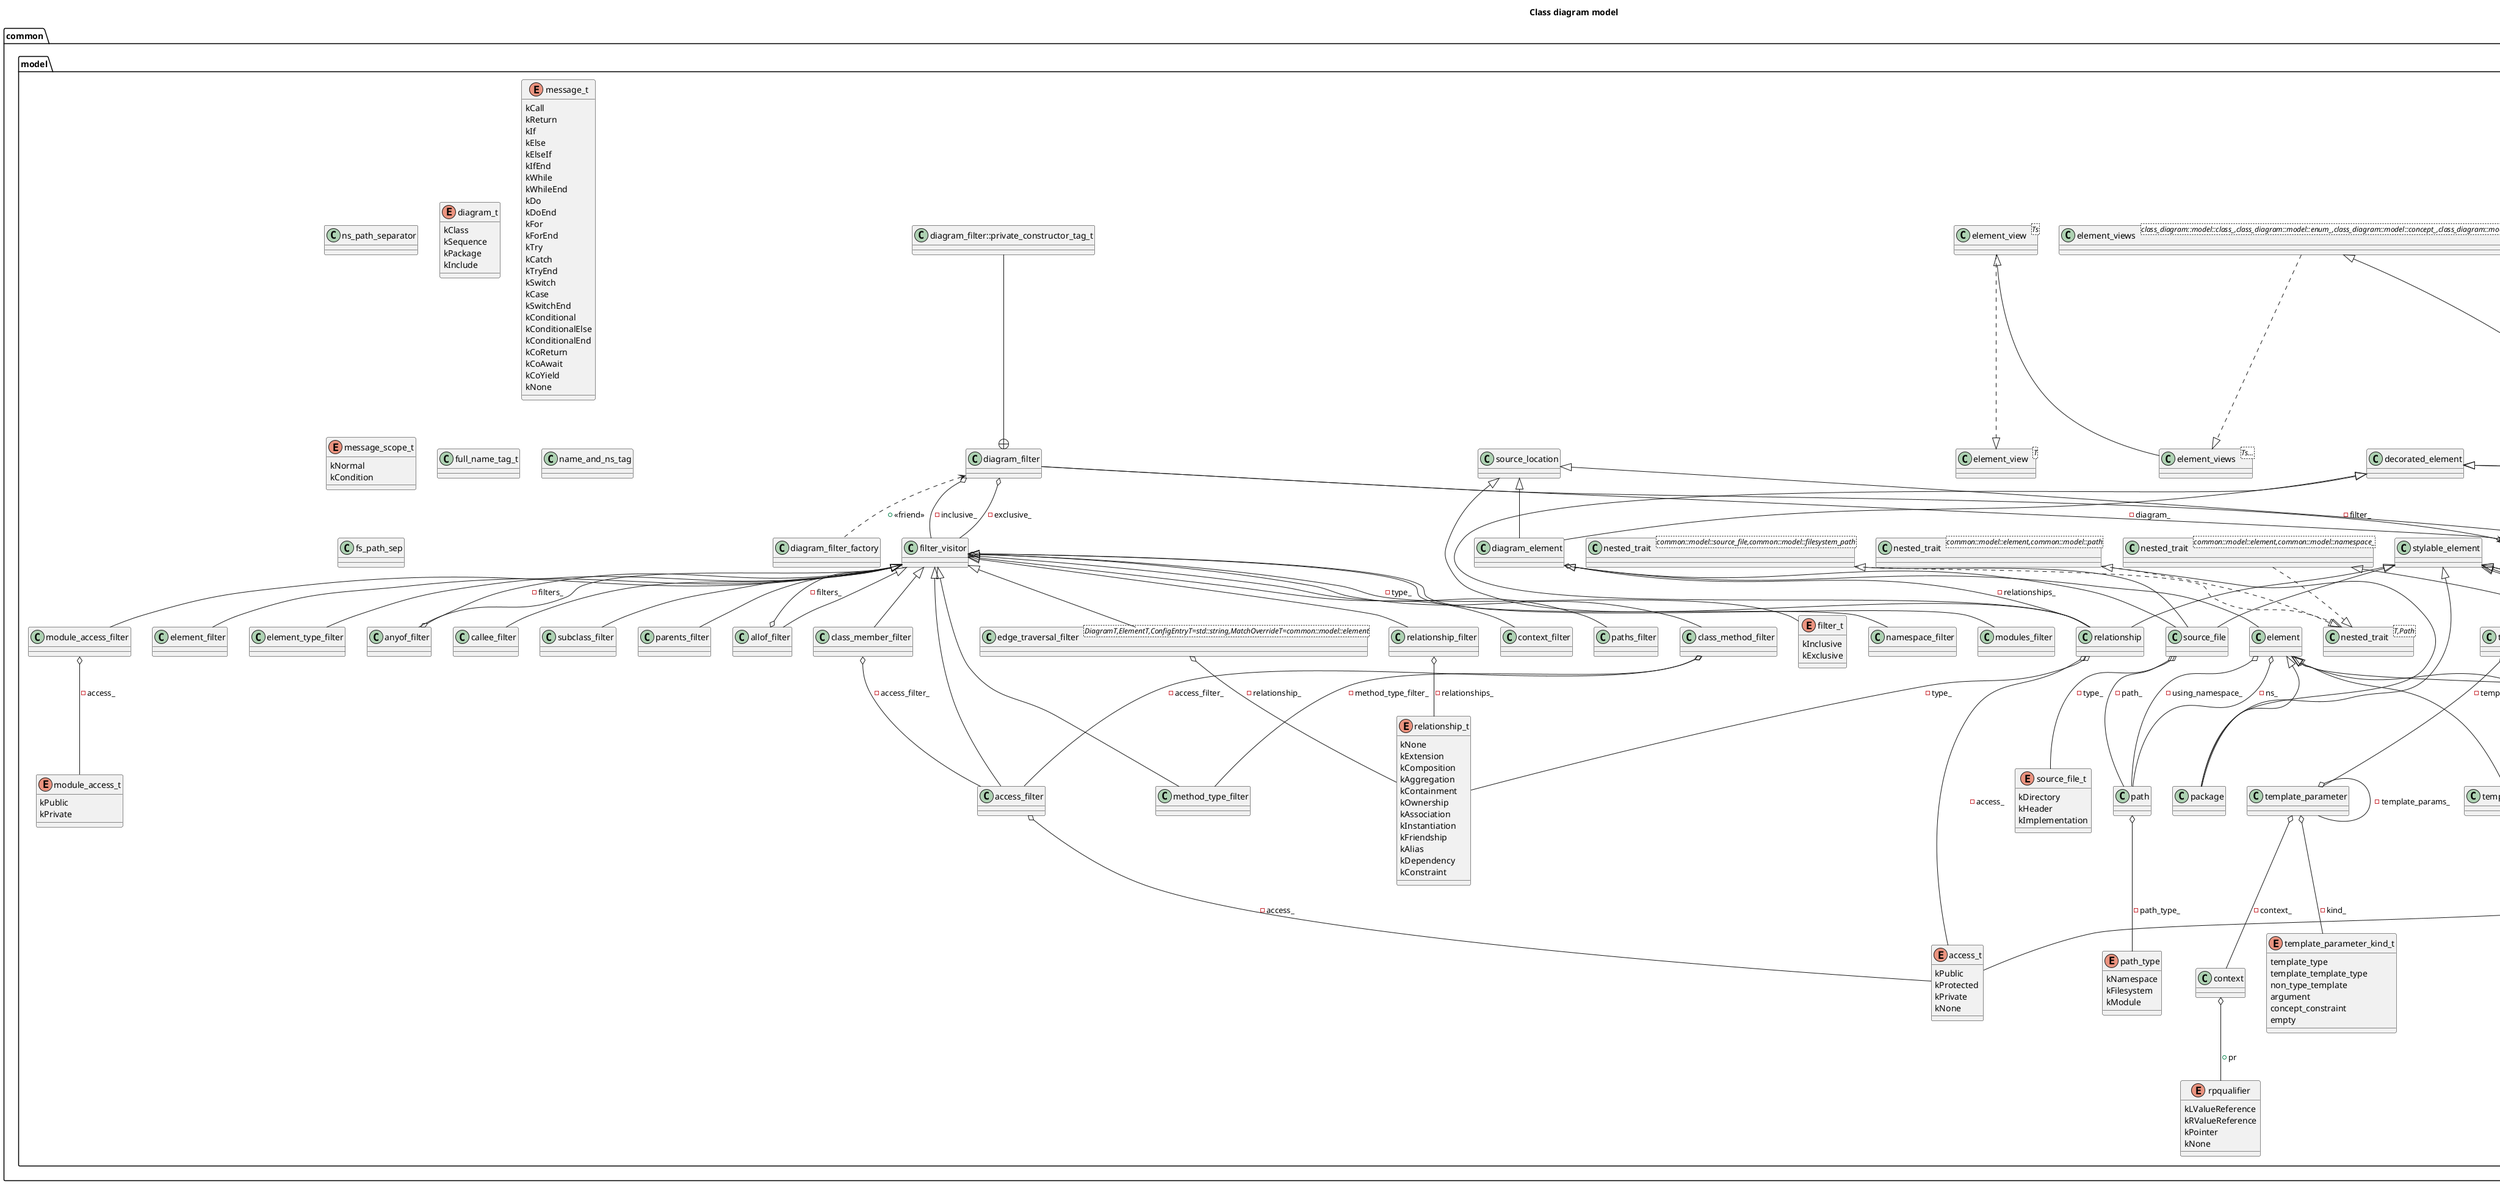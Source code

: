 @startuml
title Class diagram model
package [common] as C_0002532840279361781187 {
package [model] as C_0000669774451444102653 {
class "source_location" as C_0007162092657467521843
class C_0007162092657467521843 [[classclanguml_1_1common_1_1model_1_1source__location.html{Base class of all diagram elements that have source location.}]] {
__
}
enum "path_type" as C_0016255347626076472797
enum C_0016255347626076472797 [[enumclanguml_1_1common_1_1model_1_1path__type.html{Type of diagram path}]] {
kNamespace
kFilesystem
kModule
}
class "path" as C_0006758698337325774198
class C_0006758698337325774198 [[classclanguml_1_1common_1_1model_1_1path.html{Diagram path}]] {
__
}
class "ns_path_separator" as C_0010655386284821382926
class C_0010655386284821382926 [[structclanguml_1_1common_1_1model_1_1ns__path__separator.html{ns_path_separator}]] {
__
}
enum "diagram_t" as C_0007288192087020178058
enum C_0007288192087020178058 [[enumclanguml_1_1common_1_1model_1_1diagram__t.html{diagram_t}]] {
kClass
kSequence
kPackage
kInclude
}
enum "module_access_t" as C_0006969247586605750999
enum C_0006969247586605750999 [[enumclanguml_1_1common_1_1model_1_1module__access__t.html{module_access_t}]] {
kPublic
kPrivate
}
enum "access_t" as C_0016616250741959063654
enum C_0016616250741959063654 [[enumclanguml_1_1common_1_1model_1_1access__t.html{access_t}]] {
kPublic
kProtected
kPrivate
kNone
}
enum "relationship_t" as C_0001833121281440583606
enum C_0001833121281440583606 [[enumclanguml_1_1common_1_1model_1_1relationship__t.html{relationship_t}]] {
kNone
kExtension
kComposition
kAggregation
kContainment
kOwnership
kAssociation
kInstantiation
kFriendship
kAlias
kDependency
kConstraint
}
enum "message_t" as C_0012990663881099729824
enum C_0012990663881099729824 [[enumclanguml_1_1common_1_1model_1_1message__t.html{message_t}]] {
kCall
kReturn
kIf
kElse
kElseIf
kIfEnd
kWhile
kWhileEnd
kDo
kDoEnd
kFor
kForEnd
kTry
kCatch
kTryEnd
kSwitch
kCase
kSwitchEnd
kConditional
kConditionalElse
kConditionalEnd
kCoReturn
kCoAwait
kCoYield
kNone
}
enum "message_scope_t" as C_0001622873702655788086
enum C_0001622873702655788086 [[enumclanguml_1_1common_1_1model_1_1message__scope__t.html{message_scope_t}]] {
kNormal
kCondition
}
class "decorated_element" as C_0008936819060997384951
class C_0008936819060997384951 [[classclanguml_1_1common_1_1model_1_1decorated__element.html{Base class for decorated diagram elements}]] {
__
}
class "stylable_element" as C_0016622768607835415521
class C_0016622768607835415521 [[classclanguml_1_1common_1_1model_1_1stylable__element.html{Diagram elements to which style can be applied.}]] {
__
}
class "relationship" as C_0016370694070378943411
class C_0016370694070378943411 [[classclanguml_1_1common_1_1model_1_1relationship.html{Class representing any relationship other than inheritance}]] {
__
}
class "full_name_tag_t" as C_0008055211364012910024
class C_0008055211364012910024 [[structclanguml_1_1common_1_1model_1_1full__name__tag__t.html{full_name_tag_t}]] {
__
}
class "name_and_ns_tag" as C_0017789505560089675948
class C_0017789505560089675948 [[structclanguml_1_1common_1_1model_1_1name__and__ns__tag.html{name_and_ns_tag}]] {
__
}
class "diagram_element" as C_0008588005715032923314
class C_0008588005715032923314 [[classclanguml_1_1common_1_1model_1_1diagram__element.html{Base class for standalone diagram elements.}]] {
__
}
enum "template_parameter_kind_t" as C_0002899271625383948189
enum C_0002899271625383948189 [[enumclanguml_1_1common_1_1model_1_1template__parameter__kind__t.html{template_parameter_kind_t}]] {
template_type
template_template_type
non_type_template
argument
concept_constraint
empty
}
enum "rpqualifier" as C_0017544883041375810356
enum C_0017544883041375810356 [[enumclanguml_1_1common_1_1model_1_1rpqualifier.html{rpqualifier}]] {
kLValueReference
kRValueReference
kPointer
kNone
}
class "context" as C_0006767826637291167780
class C_0006767826637291167780 [[structclanguml_1_1common_1_1model_1_1context.html{context}]] {
__
}
class "template_parameter" as C_0001425108501944636238
class C_0001425108501944636238 [[classclanguml_1_1common_1_1model_1_1template__parameter.html{Represents template parameter, template arguments or concept         constraints}]] {
__
}
class "element" as C_0016556163051475263500
class C_0016556163051475263500 [[classclanguml_1_1common_1_1model_1_1element.html{Base class for any element qualified by namespace.}]] {
__
}
class "template_trait" as C_0003717723700041732716
class C_0003717723700041732716 [[classclanguml_1_1common_1_1model_1_1template__trait.html{Common interface for template diagram elements.}]] {
__
}
class "template_element" as C_0013384831159811298387
class C_0013384831159811298387 [[classclanguml_1_1common_1_1model_1_1template__element.html{Base class for any element qualified by namespace.}]] {
__
}
class "nested_trait<T,Path>" as C_0007129669985754476498
class C_0007129669985754476498 [[classclanguml_1_1common_1_1model_1_1nested__trait.html{Base class for elements nested in the diagram.}]] {
__
}
enum "source_file_t" as C_0011921262880242400910
enum C_0011921262880242400910 [[enumclanguml_1_1common_1_1model_1_1source__file__t.html{source_file_t}]] {
kDirectory
kHeader
kImplementation
}
class "fs_path_sep" as C_0005122065303139962793
class C_0005122065303139962793 [[structclanguml_1_1common_1_1model_1_1fs__path__sep.html{fs_path_sep}]] {
__
}
class "nested_trait<common::model::source_file,common::model::filesystem_path>" as C_0012891720332235399601
class C_0012891720332235399601 [[classclanguml_1_1common_1_1model_1_1nested__trait.html{nested_trait}]] {
__
}
class "source_file" as C_0006285717704576425038
class C_0006285717704576425038 [[classclanguml_1_1common_1_1model_1_1source__file.html{Diagram element representing some file or directory.}]] {
__
}
class "diagram" as C_0001576551882566686996
class C_0001576551882566686996 [[classclanguml_1_1common_1_1model_1_1diagram.html{Base class for all diagram models}]] {
__
}
class "element_view<T>" as C_0014290881841292490213
class C_0014290881841292490213 [[classclanguml_1_1common_1_1model_1_1element__view.html{element_view}]] {
__
}
class "element_view<Ts>" as C_0016060342263910724057
class C_0016060342263910724057 [[classclanguml_1_1common_1_1model_1_1element__view.html{element_view}]] {
__
}
class "element_views<Ts...>" as C_0000442317801108185645
class C_0000442317801108185645 [[structclanguml_1_1common_1_1model_1_1element__views.html{element_views}]] {
__
}
class "nested_trait<common::model::element,common::model::path>" as C_0015066935078142509054
class C_0015066935078142509054 [[classclanguml_1_1common_1_1model_1_1nested__trait.html{nested_trait}]] {
__
}
class "package" as C_0017146293478645494837
class C_0017146293478645494837 [[classclanguml_1_1common_1_1model_1_1package.html{Diagram element representing namespace or directory package}]] {
__
}
class "element_views<class_diagram::model::class_,class_diagram::model::enum_,class_diagram::model::concept_,class_diagram::model::objc_interface>" as C_0015081577551383302982
class C_0015081577551383302982 [[classclanguml_1_1common_1_1model_1_1element__views.html{element_views}]] {
__
}
class "nested_trait<common::model::element,common::model::namespace_>" as C_0000875139725026606268
class C_0000875139725026606268 [[classclanguml_1_1common_1_1model_1_1nested__trait.html{nested_trait}]] {
__
}
enum "filter_t" as C_0015453332803030149602
enum C_0015453332803030149602 [[enumclanguml_1_1common_1_1model_1_1filter__t.html{filter_t}]] {
kInclusive
kExclusive
}
class "filter_visitor" as C_0003755664421485538512
class C_0003755664421485538512 [[classclanguml_1_1common_1_1model_1_1filter__visitor.html{Base class for any diagram filter.}]] {
__
}
class "anyof_filter" as C_0004846633653196508605
class C_0004846633653196508605 [[structclanguml_1_1common_1_1model_1_1anyof__filter.html{anyof_filter}]] {
__
}
class "allof_filter" as C_0008681673430919411882
class C_0008681673430919411882 [[structclanguml_1_1common_1_1model_1_1allof__filter.html{allof_filter}]] {
__
}
class "namespace_filter" as C_0014529922051766561513
class C_0014529922051766561513 [[structclanguml_1_1common_1_1model_1_1namespace__filter.html{namespace_filter}]] {
__
}
class "modules_filter" as C_0018235506892675596161
class C_0018235506892675596161 [[structclanguml_1_1common_1_1model_1_1modules__filter.html{modules_filter}]] {
__
}
class "element_filter" as C_0005522729892949283391
class C_0005522729892949283391 [[structclanguml_1_1common_1_1model_1_1element__filter.html{element_filter}]] {
__
}
class "element_type_filter" as C_0016413347653743218402
class C_0016413347653743218402 [[structclanguml_1_1common_1_1model_1_1element__type__filter.html{element_type_filter}]] {
__
}
class "method_type_filter" as C_0015178953694360295900
class C_0015178953694360295900 [[structclanguml_1_1common_1_1model_1_1method__type__filter.html{method_type_filter}]] {
__
}
class "callee_filter" as C_0009586729560943033114
class C_0009586729560943033114 [[structclanguml_1_1common_1_1model_1_1callee__filter.html{callee_filter}]] {
__
}
class "subclass_filter" as C_0011119356209474014086
class C_0011119356209474014086 [[structclanguml_1_1common_1_1model_1_1subclass__filter.html{subclass_filter}]] {
__
}
class "parents_filter" as C_0014190027896959020338
class C_0014190027896959020338 [[structclanguml_1_1common_1_1model_1_1parents__filter.html{parents_filter}]] {
__
}
class "edge_traversal_filter<DiagramT,ElementT,ConfigEntryT=std::string,MatchOverrideT=common::model::element>" as C_0011978821643502128904
class C_0011978821643502128904 [[structclanguml_1_1common_1_1model_1_1edge__traversal__filter.html{Common template for filters involving traversing relationship graph.}]] {
__
}
class "relationship_filter" as C_0009565704064810099821
class C_0009565704064810099821 [[structclanguml_1_1common_1_1model_1_1relationship__filter.html{relationship_filter}]] {
__
}
class "access_filter" as C_0008785474747591996724
class C_0008785474747591996724 [[structclanguml_1_1common_1_1model_1_1access__filter.html{access_filter}]] {
__
}
class "module_access_filter" as C_0015952402022523334996
class C_0015952402022523334996 [[structclanguml_1_1common_1_1model_1_1module__access__filter.html{module_access_filter}]] {
__
}
class "context_filter" as C_0016629349577908476453
class C_0016629349577908476453 [[structclanguml_1_1common_1_1model_1_1context__filter.html{context_filter}]] {
__
}
class "paths_filter" as C_0006652291670129478083
class C_0006652291670129478083 [[structclanguml_1_1common_1_1model_1_1paths__filter.html{paths_filter}]] {
__
}
class "class_method_filter" as C_0012630714920699568214
class C_0012630714920699568214 [[structclanguml_1_1common_1_1model_1_1class__method__filter.html{class_method_filter}]] {
__
}
class "class_member_filter" as C_0005413465939996691743
class C_0005413465939996691743 [[structclanguml_1_1common_1_1model_1_1class__member__filter.html{class_member_filter}]] {
__
}
class "diagram_filter" as C_0016433125554160293965
class C_0016433125554160293965 [[classclanguml_1_1common_1_1model_1_1diagram__filter.html{Composite of all diagrams filters.}]] {
__
}
class "diagram_filter::private_constructor_tag_t" as C_0004875546475450307527
class C_0004875546475450307527 [[structclanguml_1_1common_1_1model_1_1diagram__filter_1_1private__constructor__tag__t.html{diagram_filter::private_constructor_tag_t}]] {
__
}
class "diagram_filter_factory" as C_0011768847127831739904
class C_0011768847127831739904 [[classclanguml_1_1common_1_1model_1_1diagram__filter__factory.html{diagram_filter_factory}]] {
__
}
}
}
package [class_diagram] as C_0017921336289613804855 {
package [model] as C_0007176993879715460962 {
class "class_element" as C_0004846934894930864299
class C_0004846934894930864299 [[classclanguml_1_1class__diagram_1_1model_1_1class__element.html{Base class for class elements (e.g. member or method).}]] {
__
}
class "class_member_base" as C_0014241292626575163322
class C_0014241292626575163322 [[classclanguml_1_1class__diagram_1_1model_1_1class__member__base.html{Generic class member model.}]] {
__
}
class "class_member" as C_0014370262096868218046
class C_0014370262096868218046 [[classclanguml_1_1class__diagram_1_1model_1_1class__member.html{Class member model.}]] {
__
}
class "method_parameter" as C_0004845352266951408403
class C_0004845352266951408403 [[classclanguml_1_1class__diagram_1_1model_1_1method__parameter.html{Model of a method parameter.}]] {
__
}
class "class_method_base" as C_0018032026899693266441
class C_0018032026899693266441 [[classclanguml_1_1class__diagram_1_1model_1_1class__method__base.html{Class method model.}]] {
__
}
class "class_method" as C_0001633165731746789371
class C_0001633165731746789371 [[classclanguml_1_1class__diagram_1_1model_1_1class__method.html{Class method model.}]] {
__
}
class "class_" as C_0010336274859733225462
class C_0010336274859733225462 [[classclanguml_1_1class__diagram_1_1model_1_1class__.html{Diagram element representing a class or class template.}]] {
__
}
class "concept_" as C_0010998792414017796003
class C_0010998792414017796003 [[classclanguml_1_1class__diagram_1_1model_1_1concept__.html{Model of C++ concept.}]] {
__
}
class "enum_" as C_0005795143816749204050
class C_0005795143816749204050 [[classclanguml_1_1class__diagram_1_1model_1_1enum__.html{Diagram element representing an enum.}]] {
__
}
class "objc_member" as C_0007364672229966928495
class C_0007364672229966928495 [[classclanguml_1_1class__diagram_1_1model_1_1objc__member.html{ObjC class member model.}]] {
__
}
class "objc_method" as C_0002175636676684225778
class C_0002175636676684225778 [[classclanguml_1_1class__diagram_1_1model_1_1objc__method.html{ObjC class method model.}]] {
__
}
class "objc_interface" as C_0010166346108406727066
class C_0010166346108406727066 [[classclanguml_1_1class__diagram_1_1model_1_1objc__interface.html{Diagram element representing an ObjC interface.}]] {
__
}
class "diagram" as C_0007315456613526221498
class C_0007315456613526221498 [[classclanguml_1_1class__diagram_1_1model_1_1diagram.html{Class representing a class diagram.}]] {
__
}
}
}
C_0006758698337325774198 o-- C_0016255347626076472797 [[{path_type_}]] : -path_type_
C_0016370694070378943411 o-- C_0001833121281440583606 [[{type_}]] : -type_
C_0016370694070378943411 o-- C_0016616250741959063654 [[{access_}]] : -access_
C_0008936819060997384951 <|-- C_0016370694070378943411
C_0016622768607835415521 <|-- C_0016370694070378943411
C_0007162092657467521843 <|-- C_0016370694070378943411
C_0008588005715032923314 o-- C_0016370694070378943411 [[{relationships_}]] : -relationships_
C_0008936819060997384951 <|-- C_0008588005715032923314
C_0007162092657467521843 <|-- C_0008588005715032923314
C_0006767826637291167780 o-- C_0017544883041375810356 [[{pr}]] : +pr
C_0001425108501944636238 o-- C_0002899271625383948189 [[{kind_}]] : -kind_
C_0001425108501944636238 o-- C_0006767826637291167780 [[{context_}]] : -context_
C_0001425108501944636238 o-- C_0001425108501944636238 [[{template_params_}]] : -template_params_
C_0016556163051475263500 o-- C_0006758698337325774198 [[{ns_}]] : -ns_
C_0016556163051475263500 o-- C_0006758698337325774198 [[{using_namespace_}]] : -using_namespace_
C_0008588005715032923314 <|-- C_0016556163051475263500
C_0003717723700041732716 o-- C_0001425108501944636238 [[{templates_}]] : -templates_
C_0016556163051475263500 <|-- C_0013384831159811298387
C_0003717723700041732716 <|-- C_0013384831159811298387
C_0012891720332235399601 ..|> C_0007129669985754476498
C_0006285717704576425038 o-- C_0006758698337325774198 [[{path_}]] : -path_
C_0006285717704576425038 o-- C_0011921262880242400910 [[{type_}]] : -type_
C_0008588005715032923314 <|-- C_0006285717704576425038
C_0016622768607835415521 <|-- C_0006285717704576425038
C_0012891720332235399601 <|-- C_0006285717704576425038
C_0001576551882566686996 o-- C_0016433125554160293965 [[{filter_}]] : -filter_
C_0016060342263910724057 ..|> C_0014290881841292490213
C_0016060342263910724057 <|-- C_0000442317801108185645
C_0015066935078142509054 ..|> C_0007129669985754476498
C_0016556163051475263500 <|-- C_0017146293478645494837
C_0016622768607835415521 <|-- C_0017146293478645494837
C_0015066935078142509054 <|-- C_0017146293478645494837
C_0015081577551383302982 ..|> C_0000442317801108185645
C_0000875139725026606268 ..|> C_0007129669985754476498
C_0003755664421485538512 o-- C_0015453332803030149602 [[{type_}]] : -type_
C_0004846633653196508605 o-- C_0003755664421485538512 [[{filters_}]] : -filters_
C_0003755664421485538512 <|-- C_0004846633653196508605
C_0008681673430919411882 o-- C_0003755664421485538512 [[{filters_}]] : -filters_
C_0003755664421485538512 <|-- C_0008681673430919411882
C_0003755664421485538512 <|-- C_0014529922051766561513
C_0003755664421485538512 <|-- C_0018235506892675596161
C_0003755664421485538512 <|-- C_0005522729892949283391
C_0003755664421485538512 <|-- C_0016413347653743218402
C_0003755664421485538512 <|-- C_0015178953694360295900
C_0003755664421485538512 <|-- C_0009586729560943033114
C_0003755664421485538512 <|-- C_0011119356209474014086
C_0003755664421485538512 <|-- C_0014190027896959020338
C_0011978821643502128904 o-- C_0001833121281440583606 [[{relationship_}]] : -relationship_
C_0003755664421485538512 <|-- C_0011978821643502128904
C_0009565704064810099821 o-- C_0001833121281440583606 [[{relationships_}]] : -relationships_
C_0003755664421485538512 <|-- C_0009565704064810099821
C_0008785474747591996724 o-- C_0016616250741959063654 [[{access_}]] : -access_
C_0003755664421485538512 <|-- C_0008785474747591996724
C_0015952402022523334996 o-- C_0006969247586605750999 [[{access_}]] : -access_
C_0003755664421485538512 <|-- C_0015952402022523334996
C_0003755664421485538512 <|-- C_0016629349577908476453
C_0003755664421485538512 <|-- C_0006652291670129478083
C_0012630714920699568214 o-- C_0008785474747591996724 [[{access_filter_}]] : -access_filter_
C_0012630714920699568214 o-- C_0015178953694360295900 [[{method_type_filter_}]] : -method_type_filter_
C_0003755664421485538512 <|-- C_0012630714920699568214
C_0005413465939996691743 o-- C_0008785474747591996724 [[{access_filter_}]] : -access_filter_
C_0003755664421485538512 <|-- C_0005413465939996691743
C_0016433125554160293965 o-- C_0003755664421485538512 [[{inclusive_}]] : -inclusive_
C_0016433125554160293965 o-- C_0003755664421485538512 [[{exclusive_}]] : -exclusive_
C_0016433125554160293965 --> C_0001576551882566686996 [[{diagram_}]] : -diagram_
C_0016433125554160293965 <.. C_0011768847127831739904 : +<<friend>>
C_0004875546475450307527 --+ C_0016433125554160293965
C_0004846934894930864299 o-- C_0016616250741959063654 [[{access_}]] : -access_
C_0008936819060997384951 <|-- C_0004846934894930864299
C_0007162092657467521843 <|-- C_0004846934894930864299
C_0004846934894930864299 <|-- C_0014241292626575163322
C_0014241292626575163322 <|-- C_0014370262096868218046
C_0008936819060997384951 <|-- C_0004845352266951408403
C_0018032026899693266441 o-- C_0004845352266951408403 [[{parameters_}]] : -parameters_
C_0004846934894930864299 <|-- C_0018032026899693266441
C_0018032026899693266441 <|-- C_0001633165731746789371
C_0003717723700041732716 <|-- C_0001633165731746789371
C_0010336274859733225462 o-- C_0014370262096868218046 [[{members_}]] : -members_
C_0010336274859733225462 o-- C_0001633165731746789371 [[{methods_}]] : -methods_
C_0013384831159811298387 <|-- C_0010336274859733225462
C_0016622768607835415521 <|-- C_0010336274859733225462
C_0010998792414017796003 o-- C_0004845352266951408403 [[{requires_parameters_}]] : -requires_parameters_
C_0016622768607835415521 <|-- C_0010998792414017796003
C_0013384831159811298387 <|-- C_0010998792414017796003
C_0016556163051475263500 <|-- C_0005795143816749204050
C_0016622768607835415521 <|-- C_0005795143816749204050
C_0014241292626575163322 <|-- C_0007364672229966928495
C_0018032026899693266441 <|-- C_0002175636676684225778
C_0010166346108406727066 o-- C_0007364672229966928495 [[{members_}]] : -members_
C_0010166346108406727066 o-- C_0002175636676684225778 [[{methods_}]] : -methods_
C_0016556163051475263500 <|-- C_0010166346108406727066
C_0016622768607835415521 <|-- C_0010166346108406727066
C_0001576551882566686996 <|-- C_0007315456613526221498
C_0015081577551383302982 <|-- C_0007315456613526221498
C_0000875139725026606268 <|-- C_0007315456613526221498

'Generated with clang-uml, version 0.6.1
'LLVM version Ubuntu clang version 19.1.1 (1ubuntu1)
@enduml
